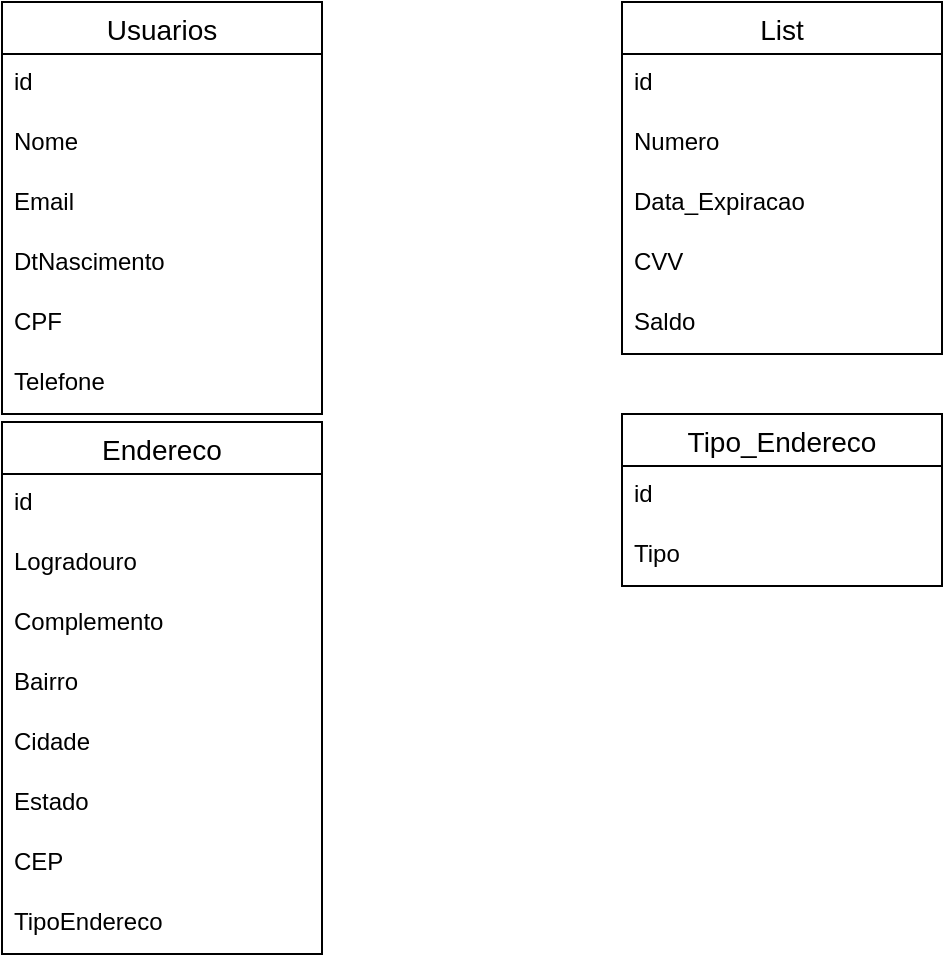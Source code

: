 <mxfile version="26.0.15">
  <diagram name="Página-1" id="SNBV6hEf865PvqwGROC3">
    <mxGraphModel dx="1120" dy="460" grid="1" gridSize="10" guides="1" tooltips="1" connect="1" arrows="1" fold="1" page="1" pageScale="1" pageWidth="827" pageHeight="1169" math="0" shadow="0">
      <root>
        <mxCell id="0" />
        <mxCell id="1" parent="0" />
        <mxCell id="yV6xMslNSq-nfX0k8III-1" value="Usuarios" style="swimlane;fontStyle=0;childLayout=stackLayout;horizontal=1;startSize=26;horizontalStack=0;resizeParent=1;resizeParentMax=0;resizeLast=0;collapsible=1;marginBottom=0;align=center;fontSize=14;" vertex="1" parent="1">
          <mxGeometry x="230" y="520" width="160" height="206" as="geometry" />
        </mxCell>
        <mxCell id="yV6xMslNSq-nfX0k8III-2" value="id" style="text;strokeColor=none;fillColor=none;spacingLeft=4;spacingRight=4;overflow=hidden;rotatable=0;points=[[0,0.5],[1,0.5]];portConstraint=eastwest;fontSize=12;whiteSpace=wrap;html=1;" vertex="1" parent="yV6xMslNSq-nfX0k8III-1">
          <mxGeometry y="26" width="160" height="30" as="geometry" />
        </mxCell>
        <mxCell id="yV6xMslNSq-nfX0k8III-3" value="Nome" style="text;strokeColor=none;fillColor=none;spacingLeft=4;spacingRight=4;overflow=hidden;rotatable=0;points=[[0,0.5],[1,0.5]];portConstraint=eastwest;fontSize=12;whiteSpace=wrap;html=1;" vertex="1" parent="yV6xMslNSq-nfX0k8III-1">
          <mxGeometry y="56" width="160" height="30" as="geometry" />
        </mxCell>
        <mxCell id="yV6xMslNSq-nfX0k8III-17" value="Email" style="text;strokeColor=none;fillColor=none;spacingLeft=4;spacingRight=4;overflow=hidden;rotatable=0;points=[[0,0.5],[1,0.5]];portConstraint=eastwest;fontSize=12;whiteSpace=wrap;html=1;" vertex="1" parent="yV6xMslNSq-nfX0k8III-1">
          <mxGeometry y="86" width="160" height="30" as="geometry" />
        </mxCell>
        <mxCell id="yV6xMslNSq-nfX0k8III-18" value="DtNascimento" style="text;strokeColor=none;fillColor=none;spacingLeft=4;spacingRight=4;overflow=hidden;rotatable=0;points=[[0,0.5],[1,0.5]];portConstraint=eastwest;fontSize=12;whiteSpace=wrap;html=1;" vertex="1" parent="yV6xMslNSq-nfX0k8III-1">
          <mxGeometry y="116" width="160" height="30" as="geometry" />
        </mxCell>
        <mxCell id="yV6xMslNSq-nfX0k8III-21" value="CPF" style="text;strokeColor=none;fillColor=none;spacingLeft=4;spacingRight=4;overflow=hidden;rotatable=0;points=[[0,0.5],[1,0.5]];portConstraint=eastwest;fontSize=12;whiteSpace=wrap;html=1;" vertex="1" parent="yV6xMslNSq-nfX0k8III-1">
          <mxGeometry y="146" width="160" height="30" as="geometry" />
        </mxCell>
        <mxCell id="yV6xMslNSq-nfX0k8III-4" value="Telefone" style="text;strokeColor=none;fillColor=none;spacingLeft=4;spacingRight=4;overflow=hidden;rotatable=0;points=[[0,0.5],[1,0.5]];portConstraint=eastwest;fontSize=12;whiteSpace=wrap;html=1;" vertex="1" parent="yV6xMslNSq-nfX0k8III-1">
          <mxGeometry y="176" width="160" height="30" as="geometry" />
        </mxCell>
        <mxCell id="yV6xMslNSq-nfX0k8III-5" value="Endereco" style="swimlane;fontStyle=0;childLayout=stackLayout;horizontal=1;startSize=26;horizontalStack=0;resizeParent=1;resizeParentMax=0;resizeLast=0;collapsible=1;marginBottom=0;align=center;fontSize=14;" vertex="1" parent="1">
          <mxGeometry x="230" y="730" width="160" height="266" as="geometry" />
        </mxCell>
        <mxCell id="yV6xMslNSq-nfX0k8III-6" value="id" style="text;strokeColor=none;fillColor=none;spacingLeft=4;spacingRight=4;overflow=hidden;rotatable=0;points=[[0,0.5],[1,0.5]];portConstraint=eastwest;fontSize=12;whiteSpace=wrap;html=1;" vertex="1" parent="yV6xMslNSq-nfX0k8III-5">
          <mxGeometry y="26" width="160" height="30" as="geometry" />
        </mxCell>
        <mxCell id="yV6xMslNSq-nfX0k8III-7" value="Logradouro" style="text;strokeColor=none;fillColor=none;spacingLeft=4;spacingRight=4;overflow=hidden;rotatable=0;points=[[0,0.5],[1,0.5]];portConstraint=eastwest;fontSize=12;whiteSpace=wrap;html=1;" vertex="1" parent="yV6xMslNSq-nfX0k8III-5">
          <mxGeometry y="56" width="160" height="30" as="geometry" />
        </mxCell>
        <mxCell id="yV6xMslNSq-nfX0k8III-13" value="Complemento" style="text;strokeColor=none;fillColor=none;spacingLeft=4;spacingRight=4;overflow=hidden;rotatable=0;points=[[0,0.5],[1,0.5]];portConstraint=eastwest;fontSize=12;whiteSpace=wrap;html=1;" vertex="1" parent="yV6xMslNSq-nfX0k8III-5">
          <mxGeometry y="86" width="160" height="30" as="geometry" />
        </mxCell>
        <mxCell id="yV6xMslNSq-nfX0k8III-15" value="Bairro" style="text;strokeColor=none;fillColor=none;spacingLeft=4;spacingRight=4;overflow=hidden;rotatable=0;points=[[0,0.5],[1,0.5]];portConstraint=eastwest;fontSize=12;whiteSpace=wrap;html=1;" vertex="1" parent="yV6xMslNSq-nfX0k8III-5">
          <mxGeometry y="116" width="160" height="30" as="geometry" />
        </mxCell>
        <mxCell id="yV6xMslNSq-nfX0k8III-14" value="Cidade" style="text;strokeColor=none;fillColor=none;spacingLeft=4;spacingRight=4;overflow=hidden;rotatable=0;points=[[0,0.5],[1,0.5]];portConstraint=eastwest;fontSize=12;whiteSpace=wrap;html=1;" vertex="1" parent="yV6xMslNSq-nfX0k8III-5">
          <mxGeometry y="146" width="160" height="30" as="geometry" />
        </mxCell>
        <mxCell id="yV6xMslNSq-nfX0k8III-16" value="Estado" style="text;strokeColor=none;fillColor=none;spacingLeft=4;spacingRight=4;overflow=hidden;rotatable=0;points=[[0,0.5],[1,0.5]];portConstraint=eastwest;fontSize=12;whiteSpace=wrap;html=1;" vertex="1" parent="yV6xMslNSq-nfX0k8III-5">
          <mxGeometry y="176" width="160" height="30" as="geometry" />
        </mxCell>
        <mxCell id="yV6xMslNSq-nfX0k8III-32" value="CEP" style="text;strokeColor=none;fillColor=none;spacingLeft=4;spacingRight=4;overflow=hidden;rotatable=0;points=[[0,0.5],[1,0.5]];portConstraint=eastwest;fontSize=12;whiteSpace=wrap;html=1;" vertex="1" parent="yV6xMslNSq-nfX0k8III-5">
          <mxGeometry y="206" width="160" height="30" as="geometry" />
        </mxCell>
        <mxCell id="yV6xMslNSq-nfX0k8III-8" value="TipoEndereco" style="text;strokeColor=none;fillColor=none;spacingLeft=4;spacingRight=4;overflow=hidden;rotatable=0;points=[[0,0.5],[1,0.5]];portConstraint=eastwest;fontSize=12;whiteSpace=wrap;html=1;" vertex="1" parent="yV6xMslNSq-nfX0k8III-5">
          <mxGeometry y="236" width="160" height="30" as="geometry" />
        </mxCell>
        <mxCell id="yV6xMslNSq-nfX0k8III-9" value="List" style="swimlane;fontStyle=0;childLayout=stackLayout;horizontal=1;startSize=26;horizontalStack=0;resizeParent=1;resizeParentMax=0;resizeLast=0;collapsible=1;marginBottom=0;align=center;fontSize=14;" vertex="1" parent="1">
          <mxGeometry x="540" y="520" width="160" height="176" as="geometry" />
        </mxCell>
        <mxCell id="yV6xMslNSq-nfX0k8III-10" value="id" style="text;strokeColor=none;fillColor=none;spacingLeft=4;spacingRight=4;overflow=hidden;rotatable=0;points=[[0,0.5],[1,0.5]];portConstraint=eastwest;fontSize=12;whiteSpace=wrap;html=1;" vertex="1" parent="yV6xMslNSq-nfX0k8III-9">
          <mxGeometry y="26" width="160" height="30" as="geometry" />
        </mxCell>
        <mxCell id="yV6xMslNSq-nfX0k8III-11" value="Numero" style="text;strokeColor=none;fillColor=none;spacingLeft=4;spacingRight=4;overflow=hidden;rotatable=0;points=[[0,0.5],[1,0.5]];portConstraint=eastwest;fontSize=12;whiteSpace=wrap;html=1;" vertex="1" parent="yV6xMslNSq-nfX0k8III-9">
          <mxGeometry y="56" width="160" height="30" as="geometry" />
        </mxCell>
        <mxCell id="yV6xMslNSq-nfX0k8III-20" value="Data_Expiracao" style="text;strokeColor=none;fillColor=none;spacingLeft=4;spacingRight=4;overflow=hidden;rotatable=0;points=[[0,0.5],[1,0.5]];portConstraint=eastwest;fontSize=12;whiteSpace=wrap;html=1;" vertex="1" parent="yV6xMslNSq-nfX0k8III-9">
          <mxGeometry y="86" width="160" height="30" as="geometry" />
        </mxCell>
        <mxCell id="yV6xMslNSq-nfX0k8III-19" value="CVV" style="text;strokeColor=none;fillColor=none;spacingLeft=4;spacingRight=4;overflow=hidden;rotatable=0;points=[[0,0.5],[1,0.5]];portConstraint=eastwest;fontSize=12;whiteSpace=wrap;html=1;" vertex="1" parent="yV6xMslNSq-nfX0k8III-9">
          <mxGeometry y="116" width="160" height="30" as="geometry" />
        </mxCell>
        <mxCell id="yV6xMslNSq-nfX0k8III-12" value="Saldo" style="text;strokeColor=none;fillColor=none;spacingLeft=4;spacingRight=4;overflow=hidden;rotatable=0;points=[[0,0.5],[1,0.5]];portConstraint=eastwest;fontSize=12;whiteSpace=wrap;html=1;" vertex="1" parent="yV6xMslNSq-nfX0k8III-9">
          <mxGeometry y="146" width="160" height="30" as="geometry" />
        </mxCell>
        <mxCell id="yV6xMslNSq-nfX0k8III-22" value="Tipo_Endereco" style="swimlane;fontStyle=0;childLayout=stackLayout;horizontal=1;startSize=26;horizontalStack=0;resizeParent=1;resizeParentMax=0;resizeLast=0;collapsible=1;marginBottom=0;align=center;fontSize=14;" vertex="1" parent="1">
          <mxGeometry x="540" y="726" width="160" height="86" as="geometry" />
        </mxCell>
        <mxCell id="yV6xMslNSq-nfX0k8III-29" value="id" style="text;strokeColor=none;fillColor=none;spacingLeft=4;spacingRight=4;overflow=hidden;rotatable=0;points=[[0,0.5],[1,0.5]];portConstraint=eastwest;fontSize=12;whiteSpace=wrap;html=1;" vertex="1" parent="yV6xMslNSq-nfX0k8III-22">
          <mxGeometry y="26" width="160" height="30" as="geometry" />
        </mxCell>
        <mxCell id="yV6xMslNSq-nfX0k8III-31" value="Tipo" style="text;strokeColor=none;fillColor=none;spacingLeft=4;spacingRight=4;overflow=hidden;rotatable=0;points=[[0,0.5],[1,0.5]];portConstraint=eastwest;fontSize=12;whiteSpace=wrap;html=1;" vertex="1" parent="yV6xMslNSq-nfX0k8III-22">
          <mxGeometry y="56" width="160" height="30" as="geometry" />
        </mxCell>
      </root>
    </mxGraphModel>
  </diagram>
</mxfile>
